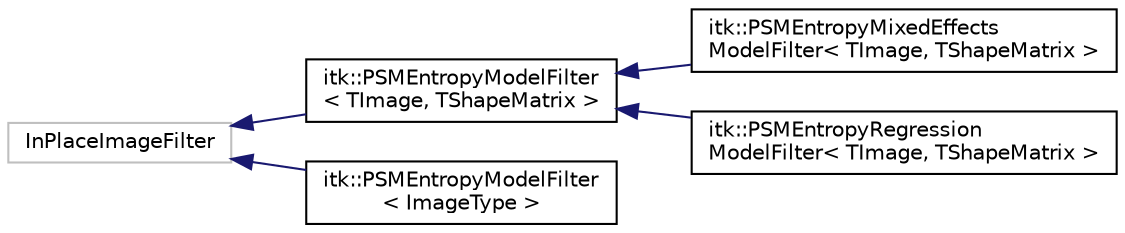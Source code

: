 digraph "Graphical Class Hierarchy"
{
  edge [fontname="Helvetica",fontsize="10",labelfontname="Helvetica",labelfontsize="10"];
  node [fontname="Helvetica",fontsize="10",shape=record];
  rankdir="LR";
  Node1 [label="InPlaceImageFilter",height=0.2,width=0.4,color="grey75", fillcolor="white", style="filled"];
  Node1 -> Node2 [dir="back",color="midnightblue",fontsize="10",style="solid",fontname="Helvetica"];
  Node2 [label="itk::PSMEntropyModelFilter\l\< TImage, TShapeMatrix \>",height=0.2,width=0.4,color="black", fillcolor="white", style="filled",URL="$classitk_1_1_p_s_m_entropy_model_filter.html",tooltip="This the most basic of all PSM model optimization filters. This filter assembles all of the necessary..."];
  Node2 -> Node3 [dir="back",color="midnightblue",fontsize="10",style="solid",fontname="Helvetica"];
  Node3 [label="itk::PSMEntropyMixedEffects\lModelFilter\< TImage, TShapeMatrix \>",height=0.2,width=0.4,color="black", fillcolor="white", style="filled",URL="$classitk_1_1_p_s_m_entropy_mixed_effects_model_filter.html",tooltip="This class decorates the base PSMEntropyModelFilter class with some additional methods for setting ex..."];
  Node2 -> Node4 [dir="back",color="midnightblue",fontsize="10",style="solid",fontname="Helvetica"];
  Node4 [label="itk::PSMEntropyRegression\lModelFilter\< TImage, TShapeMatrix \>",height=0.2,width=0.4,color="black", fillcolor="white", style="filled",URL="$classitk_1_1_p_s_m_entropy_regression_model_filter.html",tooltip="This class decorates the base PSMEntropyModelFilter class with some additional methods for setting ex..."];
  Node1 -> Node5 [dir="back",color="midnightblue",fontsize="10",style="solid",fontname="Helvetica"];
  Node5 [label="itk::PSMEntropyModelFilter\l\< ImageType \>",height=0.2,width=0.4,color="black", fillcolor="white", style="filled",URL="$classitk_1_1_p_s_m_entropy_model_filter.html"];
}
